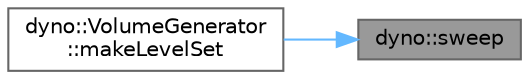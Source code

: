 digraph "dyno::sweep"
{
 // LATEX_PDF_SIZE
  bgcolor="transparent";
  edge [fontname=Helvetica,fontsize=10,labelfontname=Helvetica,labelfontsize=10];
  node [fontname=Helvetica,fontsize=10,shape=box,height=0.2,width=0.4];
  rankdir="RL";
  Node1 [id="Node000001",label="dyno::sweep",height=0.2,width=0.4,color="gray40", fillcolor="grey60", style="filled", fontcolor="black",tooltip=" "];
  Node1 -> Node2 [id="edge1_Node000001_Node000002",dir="back",color="steelblue1",style="solid",tooltip=" "];
  Node2 [id="Node000002",label="dyno::VolumeGenerator\l::makeLevelSet",height=0.2,width=0.4,color="grey40", fillcolor="white", style="filled",URL="$classdyno_1_1_volume_generator.html#a26464f9cf37233f8993d7f79530a1355",tooltip=" "];
}
